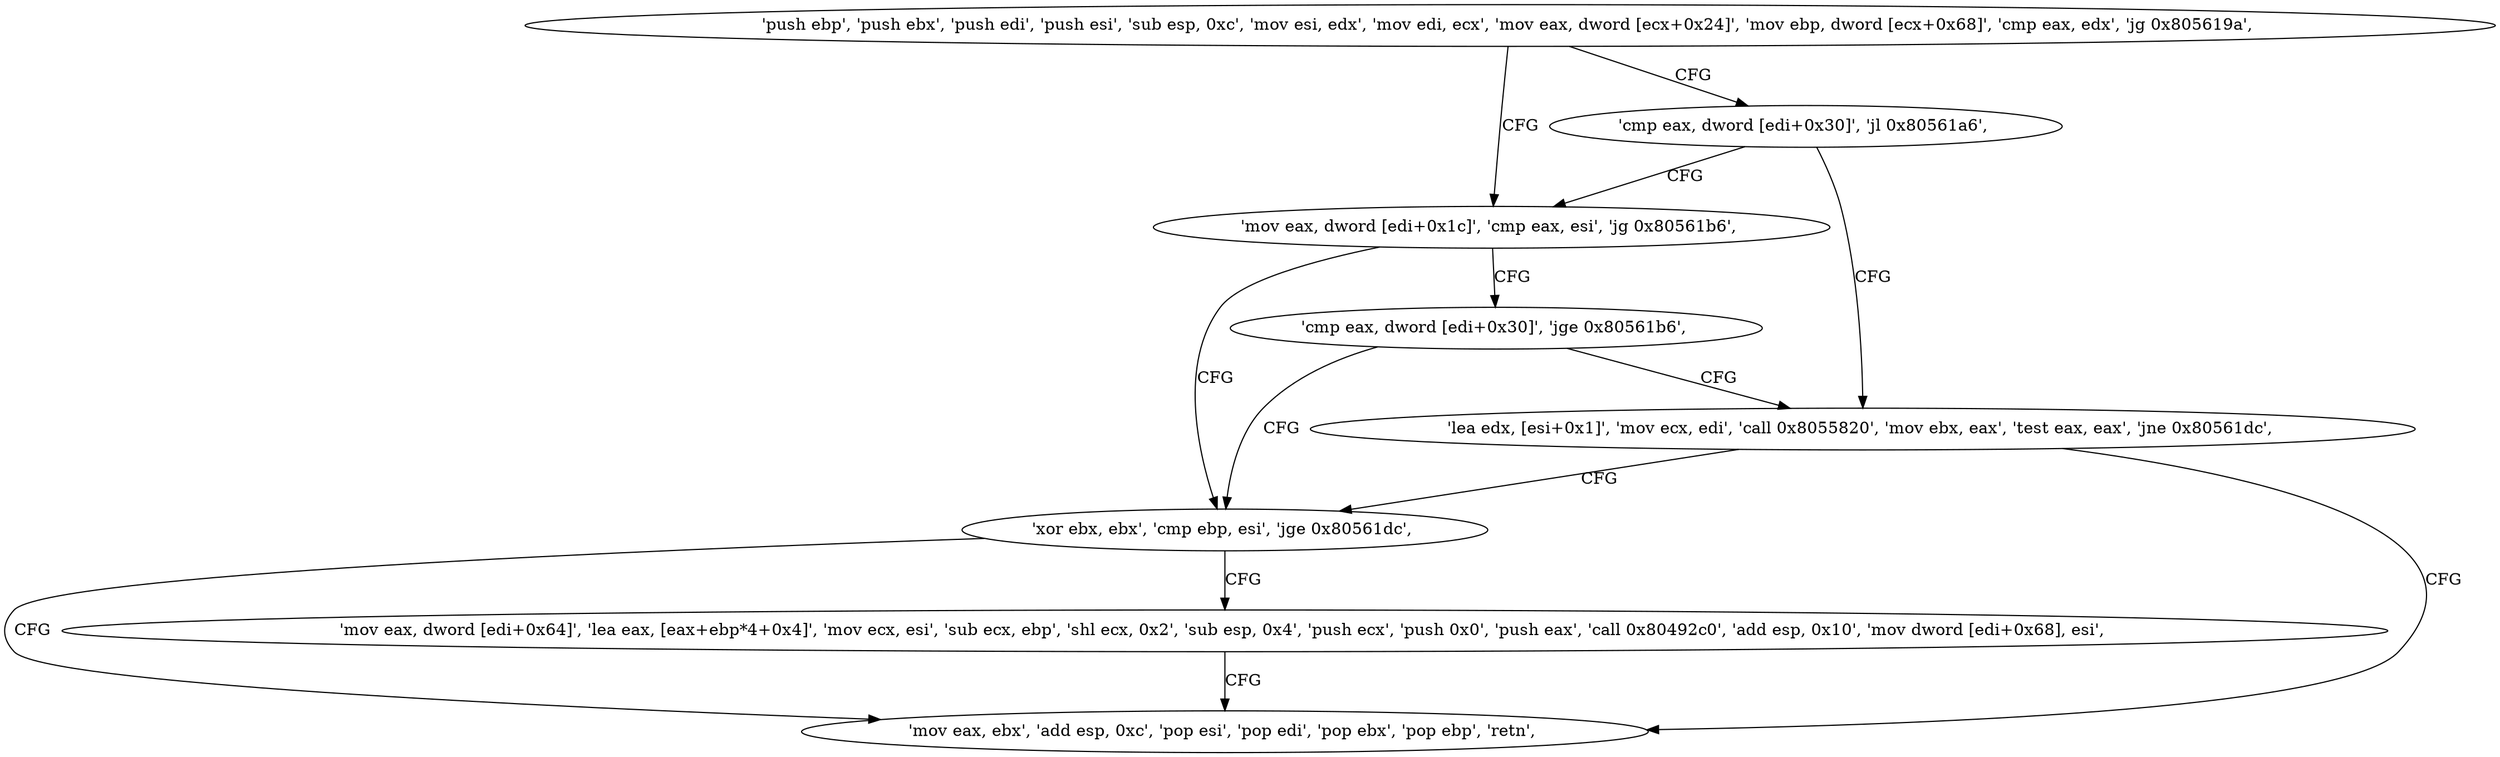 digraph "func" {
"134570368" [label = "'push ebp', 'push ebx', 'push edi', 'push esi', 'sub esp, 0xc', 'mov esi, edx', 'mov edi, ecx', 'mov eax, dword [ecx+0x24]', 'mov ebp, dword [ecx+0x68]', 'cmp eax, edx', 'jg 0x805619a', " ]
"134570394" [label = "'mov eax, dword [edi+0x1c]', 'cmp eax, esi', 'jg 0x80561b6', " ]
"134570389" [label = "'cmp eax, dword [edi+0x30]', 'jl 0x80561a6', " ]
"134570422" [label = "'xor ebx, ebx', 'cmp ebp, esi', 'jge 0x80561dc', " ]
"134570401" [label = "'cmp eax, dword [edi+0x30]', 'jge 0x80561b6', " ]
"134570406" [label = "'lea edx, [esi+0x1]', 'mov ecx, edi', 'call 0x8055820', 'mov ebx, eax', 'test eax, eax', 'jne 0x80561dc', " ]
"134570460" [label = "'mov eax, ebx', 'add esp, 0xc', 'pop esi', 'pop edi', 'pop ebx', 'pop ebp', 'retn', " ]
"134570428" [label = "'mov eax, dword [edi+0x64]', 'lea eax, [eax+ebp*4+0x4]', 'mov ecx, esi', 'sub ecx, ebp', 'shl ecx, 0x2', 'sub esp, 0x4', 'push ecx', 'push 0x0', 'push eax', 'call 0x80492c0', 'add esp, 0x10', 'mov dword [edi+0x68], esi', " ]
"134570368" -> "134570394" [ label = "CFG" ]
"134570368" -> "134570389" [ label = "CFG" ]
"134570394" -> "134570422" [ label = "CFG" ]
"134570394" -> "134570401" [ label = "CFG" ]
"134570389" -> "134570406" [ label = "CFG" ]
"134570389" -> "134570394" [ label = "CFG" ]
"134570422" -> "134570460" [ label = "CFG" ]
"134570422" -> "134570428" [ label = "CFG" ]
"134570401" -> "134570422" [ label = "CFG" ]
"134570401" -> "134570406" [ label = "CFG" ]
"134570406" -> "134570460" [ label = "CFG" ]
"134570406" -> "134570422" [ label = "CFG" ]
"134570428" -> "134570460" [ label = "CFG" ]
}
